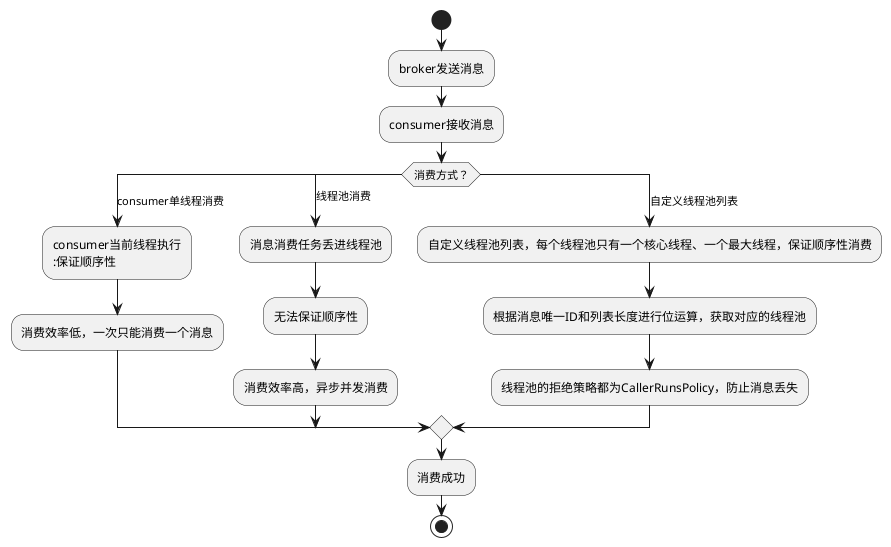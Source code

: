 @startuml
'https://plantuml.com/sequence-diagram

start
:broker发送消息;
:consumer接收消息;
switch (消费方式？)
case (consumer单线程消费)
    :consumer当前线程执行
    :保证顺序性;
    :消费效率低，一次只能消费一个消息;
case (线程池消费)
    :消息消费任务丢进线程池;
    :无法保证顺序性;
    :消费效率高，异步并发消费;
case (自定义线程池列表)
    :自定义线程池列表，每个线程池只有一个核心线程、一个最大线程，保证顺序性消费;
    :根据消息唯一ID和列表长度进行位运算，获取对应的线程池;
    :线程池的拒绝策略都为CallerRunsPolicy，防止消息丢失;
endswitch
:消费成功;
stop
@enduml